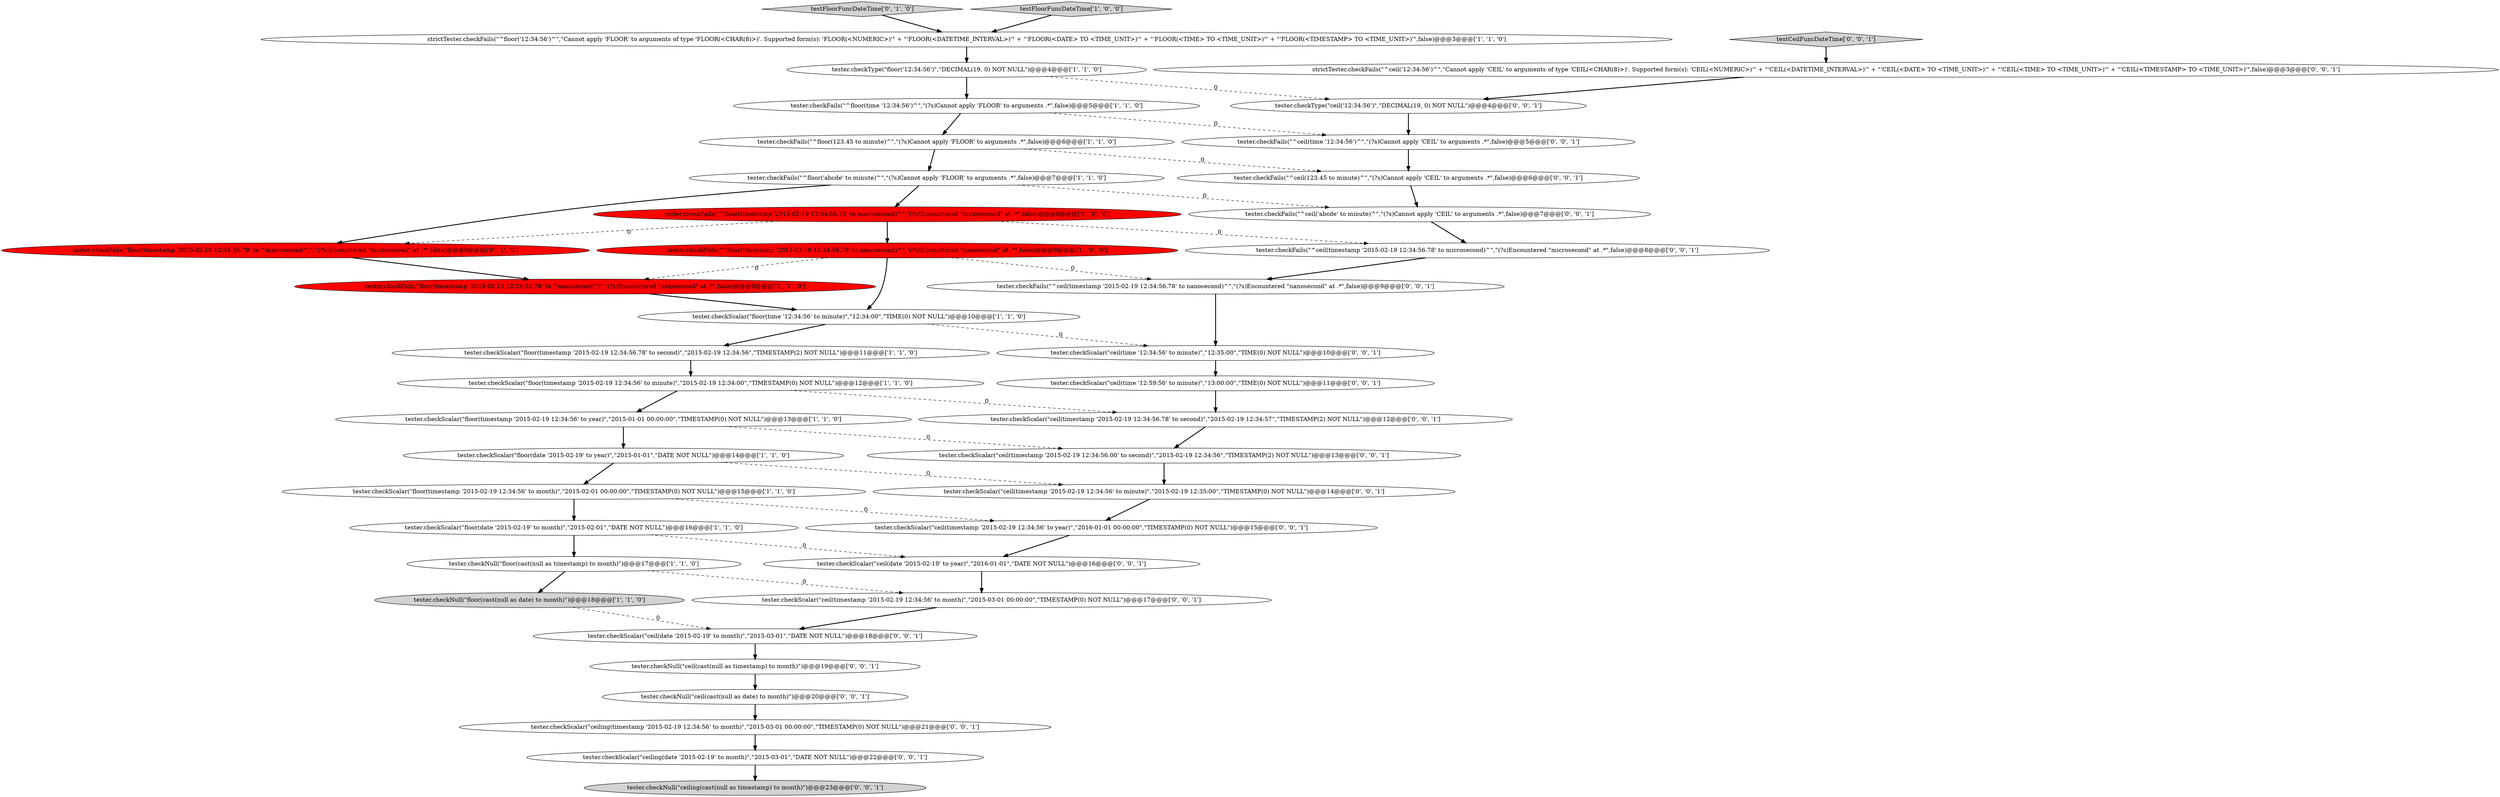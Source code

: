 digraph {
40 [style = filled, label = "tester.checkScalar(\"ceil(time '12:59:56' to minute)\",\"13:00:00\",\"TIME(0) NOT NULL\")@@@11@@@['0', '0', '1']", fillcolor = white, shape = ellipse image = "AAA0AAABBB3BBB"];
7 [style = filled, label = "strictTester.checkFails(\"^floor('12:34:56')^\",\"Cannot apply 'FLOOR' to arguments of type 'FLOOR\(<CHAR\(8\)>\)'\. Supported form\(s\): 'FLOOR\(<NUMERIC>\)'\" + \"'FLOOR\(<DATETIME_INTERVAL>\)'\" + \"'FLOOR\(<DATE> TO <TIME_UNIT>\)'\" + \"'FLOOR\(<TIME> TO <TIME_UNIT>\)'\" + \"'FLOOR\(<TIMESTAMP> TO <TIME_UNIT>\)'\",false)@@@3@@@['1', '1', '0']", fillcolor = white, shape = ellipse image = "AAA0AAABBB1BBB"];
2 [style = filled, label = "tester.checkFails(\"^floor(time '12:34:56')^\",\"(?s)Cannot apply 'FLOOR' to arguments .*\",false)@@@5@@@['1', '1', '0']", fillcolor = white, shape = ellipse image = "AAA0AAABBB1BBB"];
14 [style = filled, label = "tester.checkScalar(\"floor(timestamp '2015-02-19 12:34:56' to month)\",\"2015-02-01 00:00:00\",\"TIMESTAMP(0) NOT NULL\")@@@15@@@['1', '1', '0']", fillcolor = white, shape = ellipse image = "AAA0AAABBB1BBB"];
19 [style = filled, label = "testFloorFuncDateTime['0', '1', '0']", fillcolor = lightgray, shape = diamond image = "AAA0AAABBB2BBB"];
23 [style = filled, label = "tester.checkFails(\"^ceil(timestamp '2015-02-19 12:34:56.78' to microsecond)^\",\"(?s)Encountered \"microsecond\" at .*\",false)@@@8@@@['0', '0', '1']", fillcolor = white, shape = ellipse image = "AAA0AAABBB3BBB"];
13 [style = filled, label = "testFloorFuncDateTime['1', '0', '0']", fillcolor = lightgray, shape = diamond image = "AAA0AAABBB1BBB"];
0 [style = filled, label = "tester.checkFails(\"^floor('abcde' to minute)^\",\"(?s)Cannot apply 'FLOOR' to arguments .*\",false)@@@7@@@['1', '1', '0']", fillcolor = white, shape = ellipse image = "AAA0AAABBB1BBB"];
31 [style = filled, label = "tester.checkNull(\"ceiling(cast(null as timestamp) to month)\")@@@23@@@['0', '0', '1']", fillcolor = lightgray, shape = ellipse image = "AAA0AAABBB3BBB"];
34 [style = filled, label = "tester.checkScalar(\"ceiling(date '2015-02-19' to month)\",\"2015-03-01\",\"DATE NOT NULL\")@@@22@@@['0', '0', '1']", fillcolor = white, shape = ellipse image = "AAA0AAABBB3BBB"];
38 [style = filled, label = "tester.checkScalar(\"ceiling(timestamp '2015-02-19 12:34:56' to month)\",\"2015-03-01 00:00:00\",\"TIMESTAMP(0) NOT NULL\")@@@21@@@['0', '0', '1']", fillcolor = white, shape = ellipse image = "AAA0AAABBB3BBB"];
24 [style = filled, label = "tester.checkScalar(\"ceil(timestamp '2015-02-19 12:34:56' to minute)\",\"2015-02-19 12:35:00\",\"TIMESTAMP(0) NOT NULL\")@@@14@@@['0', '0', '1']", fillcolor = white, shape = ellipse image = "AAA0AAABBB3BBB"];
10 [style = filled, label = "tester.checkScalar(\"floor(date '2015-02-19' to year)\",\"2015-01-01\",\"DATE NOT NULL\")@@@14@@@['1', '1', '0']", fillcolor = white, shape = ellipse image = "AAA0AAABBB1BBB"];
39 [style = filled, label = "tester.checkScalar(\"ceil(timestamp '2015-02-19 12:34:56.78' to second)\",\"2015-02-19 12:34:57\",\"TIMESTAMP(2) NOT NULL\")@@@12@@@['0', '0', '1']", fillcolor = white, shape = ellipse image = "AAA0AAABBB3BBB"];
9 [style = filled, label = "tester.checkNull(\"floor(cast(null as timestamp) to month)\")@@@17@@@['1', '1', '0']", fillcolor = white, shape = ellipse image = "AAA0AAABBB1BBB"];
32 [style = filled, label = "tester.checkNull(\"ceil(cast(null as timestamp) to month)\")@@@19@@@['0', '0', '1']", fillcolor = white, shape = ellipse image = "AAA0AAABBB3BBB"];
35 [style = filled, label = "tester.checkFails(\"^ceil(time '12:34:56')^\",\"(?s)Cannot apply 'CEIL' to arguments .*\",false)@@@5@@@['0', '0', '1']", fillcolor = white, shape = ellipse image = "AAA0AAABBB3BBB"];
3 [style = filled, label = "tester.checkScalar(\"floor(time '12:34:56' to minute)\",\"12:34:00\",\"TIME(0) NOT NULL\")@@@10@@@['1', '1', '0']", fillcolor = white, shape = ellipse image = "AAA0AAABBB1BBB"];
11 [style = filled, label = "tester.checkScalar(\"floor(date '2015-02-19' to month)\",\"2015-02-01\",\"DATE NOT NULL\")@@@16@@@['1', '1', '0']", fillcolor = white, shape = ellipse image = "AAA0AAABBB1BBB"];
25 [style = filled, label = "tester.checkScalar(\"ceil(timestamp '2015-02-19 12:34:56.00' to second)\",\"2015-02-19 12:34:56\",\"TIMESTAMP(2) NOT NULL\")@@@13@@@['0', '0', '1']", fillcolor = white, shape = ellipse image = "AAA0AAABBB3BBB"];
20 [style = filled, label = "tester.checkScalar(\"ceil(timestamp '2015-02-19 12:34:56' to month)\",\"2015-03-01 00:00:00\",\"TIMESTAMP(0) NOT NULL\")@@@17@@@['0', '0', '1']", fillcolor = white, shape = ellipse image = "AAA0AAABBB3BBB"];
30 [style = filled, label = "tester.checkFails(\"^ceil('abcde' to minute)^\",\"(?s)Cannot apply 'CEIL' to arguments .*\",false)@@@7@@@['0', '0', '1']", fillcolor = white, shape = ellipse image = "AAA0AAABBB3BBB"];
36 [style = filled, label = "tester.checkFails(\"^ceil(timestamp '2015-02-19 12:34:56.78' to nanosecond)^\",\"(?s)Encountered \"nanosecond\" at .*\",false)@@@9@@@['0', '0', '1']", fillcolor = white, shape = ellipse image = "AAA0AAABBB3BBB"];
8 [style = filled, label = "tester.checkScalar(\"floor(timestamp '2015-02-19 12:34:56' to year)\",\"2015-01-01 00:00:00\",\"TIMESTAMP(0) NOT NULL\")@@@13@@@['1', '1', '0']", fillcolor = white, shape = ellipse image = "AAA0AAABBB1BBB"];
28 [style = filled, label = "strictTester.checkFails(\"^ceil('12:34:56')^\",\"Cannot apply 'CEIL' to arguments of type 'CEIL\(<CHAR\(8\)>\)'\. Supported form\(s\): 'CEIL\(<NUMERIC>\)'\" + \"'CEIL\(<DATETIME_INTERVAL>\)'\" + \"'CEIL\(<DATE> TO <TIME_UNIT>\)'\" + \"'CEIL\(<TIME> TO <TIME_UNIT>\)'\" + \"'CEIL\(<TIMESTAMP> TO <TIME_UNIT>\)'\",false)@@@3@@@['0', '0', '1']", fillcolor = white, shape = ellipse image = "AAA0AAABBB3BBB"];
21 [style = filled, label = "tester.checkFails(\"^ceil(123.45 to minute)^\",\"(?s)Cannot apply 'CEIL' to arguments .*\",false)@@@6@@@['0', '0', '1']", fillcolor = white, shape = ellipse image = "AAA0AAABBB3BBB"];
27 [style = filled, label = "tester.checkScalar(\"ceil(date '2015-02-19' to month)\",\"2015-03-01\",\"DATE NOT NULL\")@@@18@@@['0', '0', '1']", fillcolor = white, shape = ellipse image = "AAA0AAABBB3BBB"];
26 [style = filled, label = "tester.checkScalar(\"ceil(date '2015-02-19' to year)\",\"2016-01-01\",\"DATE NOT NULL\")@@@16@@@['0', '0', '1']", fillcolor = white, shape = ellipse image = "AAA0AAABBB3BBB"];
15 [style = filled, label = "tester.checkScalar(\"floor(timestamp '2015-02-19 12:34:56.78' to second)\",\"2015-02-19 12:34:56\",\"TIMESTAMP(2) NOT NULL\")@@@11@@@['1', '1', '0']", fillcolor = white, shape = ellipse image = "AAA0AAABBB1BBB"];
18 [style = filled, label = "tester.checkFails(\"floor(timestamp '2015-02-19 12:34:56.78' to ^microsecond^)\",\"(?s)Encountered \"microsecond\" at .*\",false)@@@8@@@['0', '1', '0']", fillcolor = red, shape = ellipse image = "AAA1AAABBB2BBB"];
12 [style = filled, label = "tester.checkType(\"floor('12:34:56')\",\"DECIMAL(19, 0) NOT NULL\")@@@4@@@['1', '1', '0']", fillcolor = white, shape = ellipse image = "AAA0AAABBB1BBB"];
16 [style = filled, label = "tester.checkNull(\"floor(cast(null as date) to month)\")@@@18@@@['1', '1', '0']", fillcolor = lightgray, shape = ellipse image = "AAA0AAABBB1BBB"];
17 [style = filled, label = "tester.checkFails(\"floor(timestamp '2015-02-19 12:34:56.78' to ^nanosecond^)\",\"(?s)Encountered \"nanosecond\" at .*\",false)@@@9@@@['0', '1', '0']", fillcolor = red, shape = ellipse image = "AAA1AAABBB2BBB"];
4 [style = filled, label = "tester.checkFails(\"^floor(123.45 to minute)^\",\"(?s)Cannot apply 'FLOOR' to arguments .*\",false)@@@6@@@['1', '1', '0']", fillcolor = white, shape = ellipse image = "AAA0AAABBB1BBB"];
41 [style = filled, label = "tester.checkNull(\"ceil(cast(null as date) to month)\")@@@20@@@['0', '0', '1']", fillcolor = white, shape = ellipse image = "AAA0AAABBB3BBB"];
6 [style = filled, label = "tester.checkFails(\"^floor(timestamp '2015-02-19 12:34:56.78' to nanosecond)^\",\"(?s)Encountered \"nanosecond\" at .*\",false)@@@9@@@['1', '0', '0']", fillcolor = red, shape = ellipse image = "AAA1AAABBB1BBB"];
1 [style = filled, label = "tester.checkFails(\"^floor(timestamp '2015-02-19 12:34:56.78' to microsecond)^\",\"(?s)Encountered \"microsecond\" at .*\",false)@@@8@@@['1', '0', '0']", fillcolor = red, shape = ellipse image = "AAA1AAABBB1BBB"];
5 [style = filled, label = "tester.checkScalar(\"floor(timestamp '2015-02-19 12:34:56' to minute)\",\"2015-02-19 12:34:00\",\"TIMESTAMP(0) NOT NULL\")@@@12@@@['1', '1', '0']", fillcolor = white, shape = ellipse image = "AAA0AAABBB1BBB"];
33 [style = filled, label = "tester.checkScalar(\"ceil(timestamp '2015-02-19 12:34:56' to year)\",\"2016-01-01 00:00:00\",\"TIMESTAMP(0) NOT NULL\")@@@15@@@['0', '0', '1']", fillcolor = white, shape = ellipse image = "AAA0AAABBB3BBB"];
22 [style = filled, label = "testCeilFuncDateTime['0', '0', '1']", fillcolor = lightgray, shape = diamond image = "AAA0AAABBB3BBB"];
37 [style = filled, label = "tester.checkScalar(\"ceil(time '12:34:56' to minute)\",\"12:35:00\",\"TIME(0) NOT NULL\")@@@10@@@['0', '0', '1']", fillcolor = white, shape = ellipse image = "AAA0AAABBB3BBB"];
29 [style = filled, label = "tester.checkType(\"ceil('12:34:56')\",\"DECIMAL(19, 0) NOT NULL\")@@@4@@@['0', '0', '1']", fillcolor = white, shape = ellipse image = "AAA0AAABBB3BBB"];
9->20 [style = dashed, label="0"];
28->29 [style = bold, label=""];
6->3 [style = bold, label=""];
5->8 [style = bold, label=""];
8->10 [style = bold, label=""];
27->32 [style = bold, label=""];
10->14 [style = bold, label=""];
7->12 [style = bold, label=""];
16->27 [style = dashed, label="0"];
2->35 [style = dashed, label="0"];
3->37 [style = dashed, label="0"];
11->26 [style = dashed, label="0"];
30->23 [style = bold, label=""];
18->17 [style = bold, label=""];
34->31 [style = bold, label=""];
22->28 [style = bold, label=""];
3->15 [style = bold, label=""];
1->18 [style = dashed, label="0"];
6->17 [style = dashed, label="0"];
5->39 [style = dashed, label="0"];
21->30 [style = bold, label=""];
11->9 [style = bold, label=""];
4->21 [style = dashed, label="0"];
2->4 [style = bold, label=""];
14->33 [style = dashed, label="0"];
35->21 [style = bold, label=""];
9->16 [style = bold, label=""];
15->5 [style = bold, label=""];
4->0 [style = bold, label=""];
33->26 [style = bold, label=""];
20->27 [style = bold, label=""];
24->33 [style = bold, label=""];
25->24 [style = bold, label=""];
12->2 [style = bold, label=""];
1->6 [style = bold, label=""];
40->39 [style = bold, label=""];
13->7 [style = bold, label=""];
0->1 [style = bold, label=""];
6->36 [style = dashed, label="0"];
0->30 [style = dashed, label="0"];
12->29 [style = dashed, label="0"];
38->34 [style = bold, label=""];
17->3 [style = bold, label=""];
8->25 [style = dashed, label="0"];
0->18 [style = bold, label=""];
41->38 [style = bold, label=""];
23->36 [style = bold, label=""];
32->41 [style = bold, label=""];
36->37 [style = bold, label=""];
29->35 [style = bold, label=""];
39->25 [style = bold, label=""];
14->11 [style = bold, label=""];
19->7 [style = bold, label=""];
1->23 [style = dashed, label="0"];
10->24 [style = dashed, label="0"];
37->40 [style = bold, label=""];
26->20 [style = bold, label=""];
}
